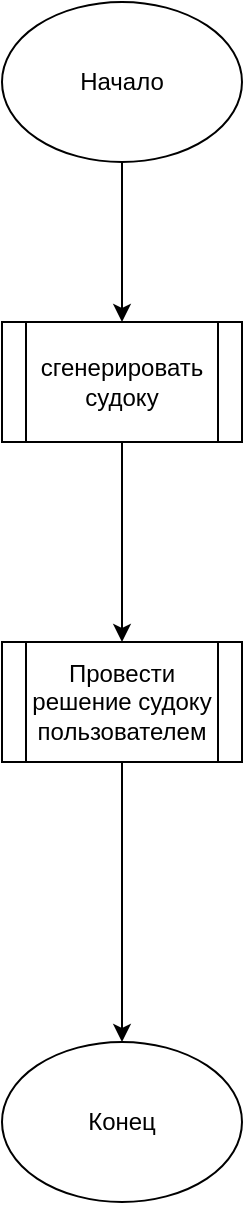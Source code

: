 <mxfile version="26.2.12">
  <diagram name="Страница — 1" id="yCYbH7EpAb5s-7bjwjg7">
    <mxGraphModel dx="1500" dy="1000" grid="1" gridSize="10" guides="1" tooltips="1" connect="1" arrows="1" fold="1" page="1" pageScale="1" pageWidth="827" pageHeight="1169" math="0" shadow="0">
      <root>
        <mxCell id="0" />
        <mxCell id="1" parent="0" />
        <mxCell id="LIe4gN6LJp_e8RZes2z6-5" style="edgeStyle=orthogonalEdgeStyle;rounded=0;orthogonalLoop=1;jettySize=auto;html=1;exitX=0.5;exitY=1;exitDx=0;exitDy=0;entryX=0.5;entryY=0;entryDx=0;entryDy=0;" edge="1" parent="1" source="LIe4gN6LJp_e8RZes2z6-1" target="LIe4gN6LJp_e8RZes2z6-4">
          <mxGeometry relative="1" as="geometry" />
        </mxCell>
        <mxCell id="LIe4gN6LJp_e8RZes2z6-1" value="Начало" style="ellipse;whiteSpace=wrap;html=1;" vertex="1" parent="1">
          <mxGeometry x="140" y="40" width="120" height="80" as="geometry" />
        </mxCell>
        <mxCell id="LIe4gN6LJp_e8RZes2z6-2" value="Конец" style="ellipse;whiteSpace=wrap;html=1;" vertex="1" parent="1">
          <mxGeometry x="140" y="560" width="120" height="80" as="geometry" />
        </mxCell>
        <mxCell id="LIe4gN6LJp_e8RZes2z6-8" style="edgeStyle=orthogonalEdgeStyle;rounded=0;orthogonalLoop=1;jettySize=auto;html=1;exitX=0.5;exitY=1;exitDx=0;exitDy=0;entryX=0.5;entryY=0;entryDx=0;entryDy=0;" edge="1" parent="1" source="LIe4gN6LJp_e8RZes2z6-4" target="LIe4gN6LJp_e8RZes2z6-7">
          <mxGeometry relative="1" as="geometry" />
        </mxCell>
        <mxCell id="LIe4gN6LJp_e8RZes2z6-4" value="сгенерировать судоку" style="shape=process;whiteSpace=wrap;html=1;backgroundOutline=1;" vertex="1" parent="1">
          <mxGeometry x="140" y="200" width="120" height="60" as="geometry" />
        </mxCell>
        <mxCell id="LIe4gN6LJp_e8RZes2z6-9" style="edgeStyle=orthogonalEdgeStyle;rounded=0;orthogonalLoop=1;jettySize=auto;html=1;exitX=0.5;exitY=1;exitDx=0;exitDy=0;entryX=0.5;entryY=0;entryDx=0;entryDy=0;" edge="1" parent="1" source="LIe4gN6LJp_e8RZes2z6-7" target="LIe4gN6LJp_e8RZes2z6-2">
          <mxGeometry relative="1" as="geometry" />
        </mxCell>
        <mxCell id="LIe4gN6LJp_e8RZes2z6-7" value="Провести решение судоку пользователем" style="shape=process;whiteSpace=wrap;html=1;backgroundOutline=1;" vertex="1" parent="1">
          <mxGeometry x="140" y="360" width="120" height="60" as="geometry" />
        </mxCell>
      </root>
    </mxGraphModel>
  </diagram>
</mxfile>
